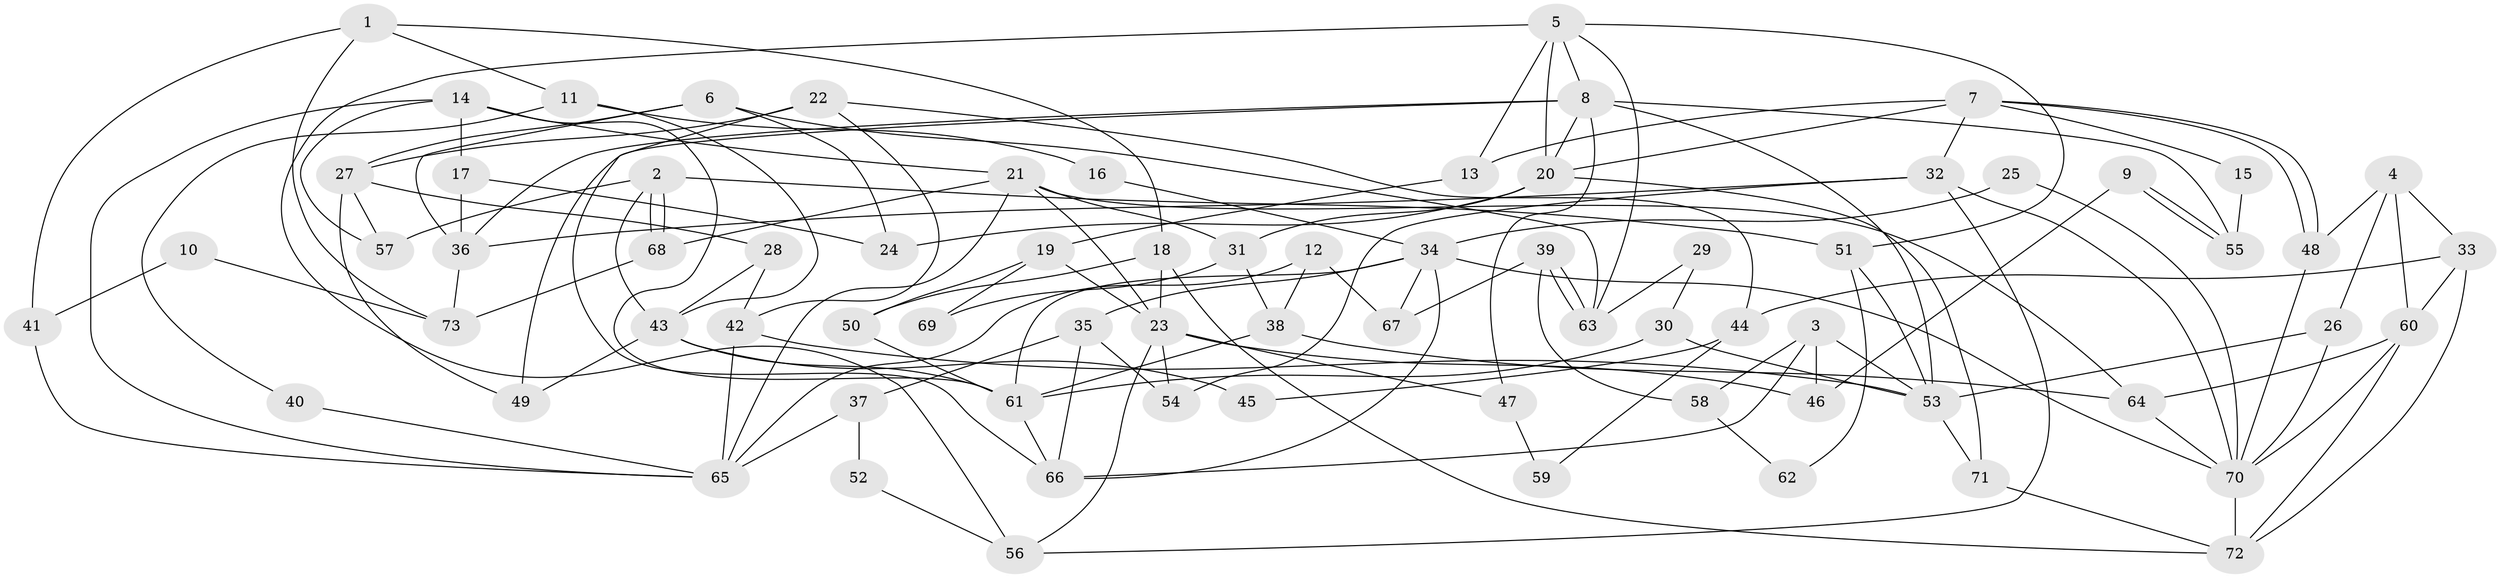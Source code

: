 // coarse degree distribution, {3: 0.20930232558139536, 6: 0.11627906976744186, 5: 0.09302325581395349, 2: 0.13953488372093023, 7: 0.09302325581395349, 4: 0.27906976744186046, 9: 0.023255813953488372, 10: 0.023255813953488372, 8: 0.023255813953488372}
// Generated by graph-tools (version 1.1) at 2025/54/03/04/25 21:54:52]
// undirected, 73 vertices, 146 edges
graph export_dot {
graph [start="1"]
  node [color=gray90,style=filled];
  1;
  2;
  3;
  4;
  5;
  6;
  7;
  8;
  9;
  10;
  11;
  12;
  13;
  14;
  15;
  16;
  17;
  18;
  19;
  20;
  21;
  22;
  23;
  24;
  25;
  26;
  27;
  28;
  29;
  30;
  31;
  32;
  33;
  34;
  35;
  36;
  37;
  38;
  39;
  40;
  41;
  42;
  43;
  44;
  45;
  46;
  47;
  48;
  49;
  50;
  51;
  52;
  53;
  54;
  55;
  56;
  57;
  58;
  59;
  60;
  61;
  62;
  63;
  64;
  65;
  66;
  67;
  68;
  69;
  70;
  71;
  72;
  73;
  1 -- 73;
  1 -- 18;
  1 -- 11;
  1 -- 41;
  2 -- 68;
  2 -- 68;
  2 -- 43;
  2 -- 51;
  2 -- 57;
  3 -- 53;
  3 -- 66;
  3 -- 46;
  3 -- 58;
  4 -- 33;
  4 -- 48;
  4 -- 26;
  4 -- 60;
  5 -- 20;
  5 -- 51;
  5 -- 8;
  5 -- 13;
  5 -- 56;
  5 -- 63;
  6 -- 24;
  6 -- 63;
  6 -- 27;
  6 -- 36;
  7 -- 48;
  7 -- 48;
  7 -- 32;
  7 -- 13;
  7 -- 15;
  7 -- 20;
  8 -- 53;
  8 -- 20;
  8 -- 36;
  8 -- 47;
  8 -- 49;
  8 -- 55;
  9 -- 55;
  9 -- 55;
  9 -- 46;
  10 -- 73;
  10 -- 41;
  11 -- 43;
  11 -- 16;
  11 -- 40;
  12 -- 65;
  12 -- 38;
  12 -- 67;
  13 -- 19;
  14 -- 61;
  14 -- 21;
  14 -- 17;
  14 -- 57;
  14 -- 65;
  15 -- 55;
  16 -- 34;
  17 -- 36;
  17 -- 24;
  18 -- 23;
  18 -- 72;
  18 -- 50;
  19 -- 50;
  19 -- 23;
  19 -- 69;
  20 -- 24;
  20 -- 31;
  20 -- 71;
  21 -- 64;
  21 -- 23;
  21 -- 31;
  21 -- 65;
  21 -- 68;
  22 -- 27;
  22 -- 66;
  22 -- 42;
  22 -- 44;
  23 -- 54;
  23 -- 46;
  23 -- 47;
  23 -- 56;
  25 -- 70;
  25 -- 34;
  26 -- 70;
  26 -- 53;
  27 -- 57;
  27 -- 28;
  27 -- 49;
  28 -- 42;
  28 -- 43;
  29 -- 63;
  29 -- 30;
  30 -- 61;
  30 -- 53;
  31 -- 38;
  31 -- 69;
  32 -- 56;
  32 -- 36;
  32 -- 54;
  32 -- 70;
  33 -- 72;
  33 -- 60;
  33 -- 44;
  34 -- 70;
  34 -- 61;
  34 -- 35;
  34 -- 66;
  34 -- 67;
  35 -- 66;
  35 -- 37;
  35 -- 54;
  36 -- 73;
  37 -- 65;
  37 -- 52;
  38 -- 64;
  38 -- 61;
  39 -- 67;
  39 -- 63;
  39 -- 63;
  39 -- 58;
  40 -- 65;
  41 -- 65;
  42 -- 65;
  42 -- 53;
  43 -- 49;
  43 -- 45;
  43 -- 61;
  44 -- 45;
  44 -- 59;
  47 -- 59;
  48 -- 70;
  50 -- 61;
  51 -- 53;
  51 -- 62;
  52 -- 56;
  53 -- 71;
  58 -- 62;
  60 -- 72;
  60 -- 64;
  60 -- 70;
  61 -- 66;
  64 -- 70;
  68 -- 73;
  70 -- 72;
  71 -- 72;
}
